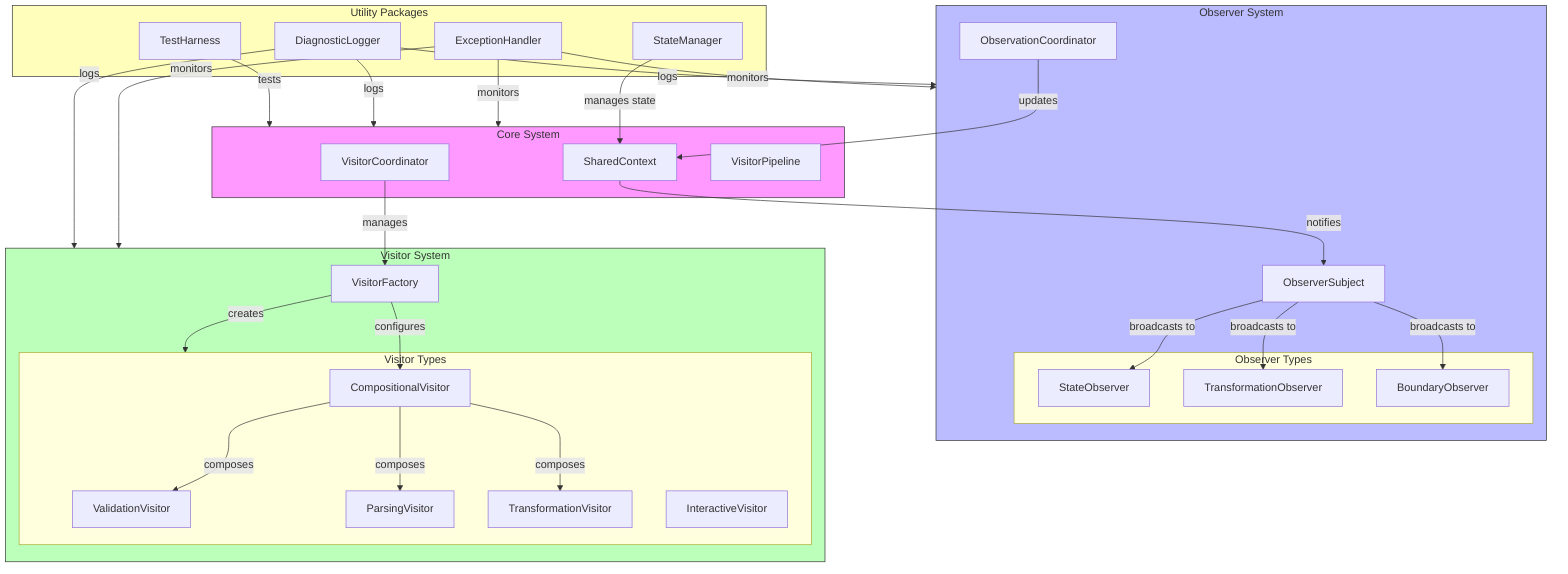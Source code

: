 graph TB
    subgraph Core["Core System"]
        direction TB
        VC["VisitorCoordinator"]
        SC["SharedContext"]
        VP["VisitorPipeline"]
    end

    subgraph Observers["Observer System"]
        direction TB
        OS["ObserverSubject"]
        OC["ObservationCoordinator"]
        subgraph ObserverTypes["Observer Types"]
            SO["StateObserver"]
            TO["TransformationObserver"]
            BO["BoundaryObserver"]
        end
    end

    subgraph Visitors["Visitor System"]
        direction TB
        VF["VisitorFactory"]
        subgraph VisitorTypes["Visitor Types"]
            VV["ValidationVisitor"]
            PV["ParsingVisitor"]
            TV["TransformationVisitor"]
            CV["CompositionalVisitor"]
            IV["InteractiveVisitor"]
        end
    end

    subgraph Utils["Utility Packages"]
        direction TB
        EH["ExceptionHandler"]
        DL["DiagnosticLogger"]
        SM["StateManager"]
        TH["TestHarness"]
    end

    %% Core to Observer Connections
    SC -->|"notifies"| OS
    OC -->|"updates"| SC

    %% Observer Type Connections
    OS -->|"broadcasts to"| SO
    OS -->|"broadcasts to"| TO
    OS -->|"broadcasts to"| BO

    %% Core to Visitor Connections
    VC -->|"manages"| VF
    VF -->|"creates"| VisitorTypes

    %% Utility Connections
    EH -->|"monitors"| Core
    EH -->|"monitors"| Observers
    EH -->|"monitors"| Visitors
    
    DL -->|"logs"| Core
    DL -->|"logs"| Observers
    DL -->|"logs"| Visitors

    SM -->|"manages state"| SC
    TH -->|"tests"| Core

    %% Visitor Coordination
    VF -->|"configures"| CV
    CV -->|"composes"| VV
    CV -->|"composes"| PV
    CV -->|"composes"| TV

    style Core fill:#f9f,stroke:#333
    style Observers fill:#bbf,stroke:#333
    style Visitors fill:#bfb,stroke:#333
    style Utils fill:#ffb,stroke:#333